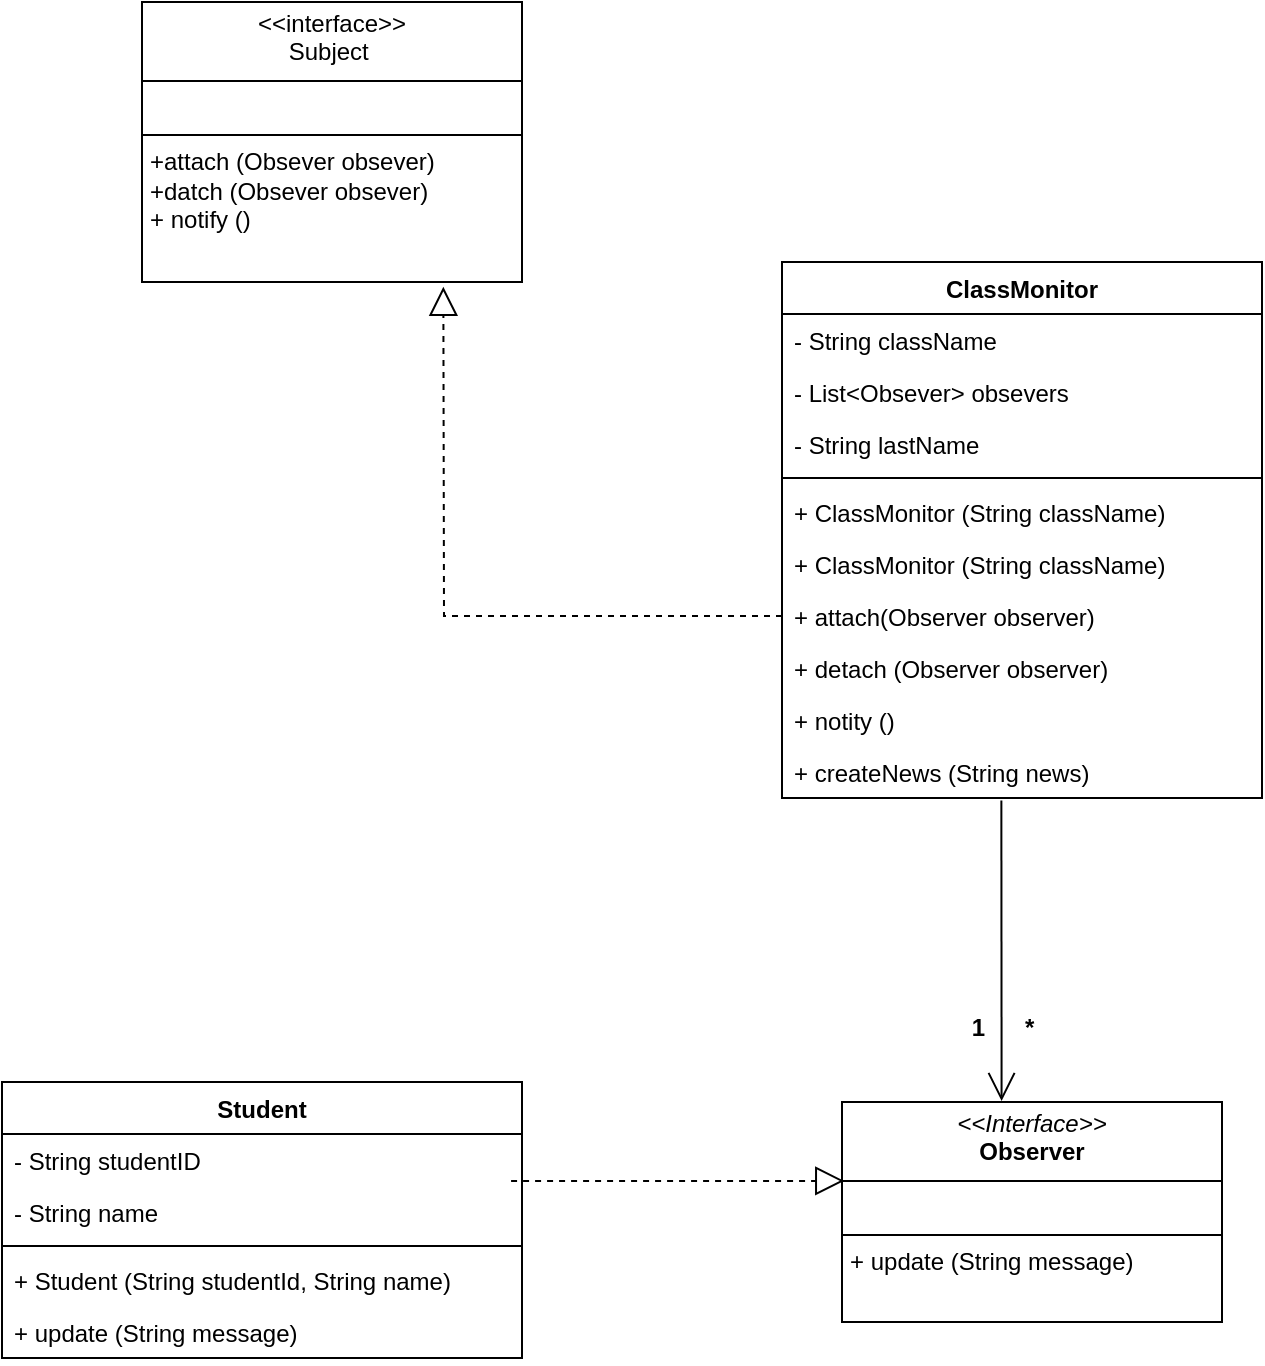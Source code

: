 <mxfile version="26.1.0" pages="2">
  <diagram name="Trang-1" id="jAiU5-6xKCQGjPzLkBoP">
    <mxGraphModel dx="1400" dy="696" grid="1" gridSize="10" guides="1" tooltips="1" connect="1" arrows="1" fold="1" page="1" pageScale="1" pageWidth="827" pageHeight="1169" math="0" shadow="0">
      <root>
        <mxCell id="0" />
        <mxCell id="1" parent="0" />
        <mxCell id="o4Kx6O0lYwjGu9DjUhel-31" value="&lt;p style=&quot;margin:0px;margin-top:4px;text-align:center;&quot;&gt;&amp;lt;&amp;lt;interface&amp;gt;&amp;gt;&lt;/p&gt;&lt;div&gt;&amp;nbsp; &amp;nbsp; &amp;nbsp; &amp;nbsp; &amp;nbsp; &amp;nbsp; &amp;nbsp; &amp;nbsp; &amp;nbsp; &amp;nbsp; &amp;nbsp; Subject&lt;/div&gt;&lt;hr size=&quot;1&quot; style=&quot;border-style:solid;&quot;&gt;&lt;p style=&quot;margin:0px;margin-left:4px;&quot;&gt;&lt;br&gt;&lt;/p&gt;&lt;hr size=&quot;1&quot; style=&quot;border-style:solid;&quot;&gt;&lt;p style=&quot;margin:0px;margin-left:4px;&quot;&gt;+attach (Obsever obsever)&lt;/p&gt;&lt;p style=&quot;margin:0px;margin-left:4px;&quot;&gt;+datch (Obsever obsever)&lt;/p&gt;&lt;p style=&quot;margin:0px;margin-left:4px;&quot;&gt;+ notify ()&lt;/p&gt;&lt;div&gt;&lt;br&gt;&lt;/div&gt;&lt;p style=&quot;margin:0px;margin-left:4px;&quot;&gt;&lt;br&gt;&lt;/p&gt;" style="verticalAlign=top;align=left;overflow=fill;html=1;whiteSpace=wrap;" vertex="1" parent="1">
          <mxGeometry x="90" y="50" width="190" height="140" as="geometry" />
        </mxCell>
        <mxCell id="o4Kx6O0lYwjGu9DjUhel-32" value="ClassMonitor" style="swimlane;fontStyle=1;align=center;verticalAlign=top;childLayout=stackLayout;horizontal=1;startSize=26;horizontalStack=0;resizeParent=1;resizeParentMax=0;resizeLast=0;collapsible=1;marginBottom=0;whiteSpace=wrap;html=1;" vertex="1" parent="1">
          <mxGeometry x="410" y="180" width="240" height="268" as="geometry" />
        </mxCell>
        <mxCell id="o4Kx6O0lYwjGu9DjUhel-33" value="- String className" style="text;strokeColor=none;fillColor=none;align=left;verticalAlign=top;spacingLeft=4;spacingRight=4;overflow=hidden;rotatable=0;points=[[0,0.5],[1,0.5]];portConstraint=eastwest;whiteSpace=wrap;html=1;" vertex="1" parent="o4Kx6O0lYwjGu9DjUhel-32">
          <mxGeometry y="26" width="240" height="26" as="geometry" />
        </mxCell>
        <mxCell id="o4Kx6O0lYwjGu9DjUhel-36" value="- List&amp;lt;Obsever&amp;gt; obsevers" style="text;strokeColor=none;fillColor=none;align=left;verticalAlign=top;spacingLeft=4;spacingRight=4;overflow=hidden;rotatable=0;points=[[0,0.5],[1,0.5]];portConstraint=eastwest;whiteSpace=wrap;html=1;" vertex="1" parent="o4Kx6O0lYwjGu9DjUhel-32">
          <mxGeometry y="52" width="240" height="26" as="geometry" />
        </mxCell>
        <mxCell id="o4Kx6O0lYwjGu9DjUhel-37" value="- String lastName" style="text;strokeColor=none;fillColor=none;align=left;verticalAlign=top;spacingLeft=4;spacingRight=4;overflow=hidden;rotatable=0;points=[[0,0.5],[1,0.5]];portConstraint=eastwest;whiteSpace=wrap;html=1;" vertex="1" parent="o4Kx6O0lYwjGu9DjUhel-32">
          <mxGeometry y="78" width="240" height="26" as="geometry" />
        </mxCell>
        <mxCell id="o4Kx6O0lYwjGu9DjUhel-34" value="" style="line;strokeWidth=1;fillColor=none;align=left;verticalAlign=middle;spacingTop=-1;spacingLeft=3;spacingRight=3;rotatable=0;labelPosition=right;points=[];portConstraint=eastwest;strokeColor=inherit;" vertex="1" parent="o4Kx6O0lYwjGu9DjUhel-32">
          <mxGeometry y="104" width="240" height="8" as="geometry" />
        </mxCell>
        <mxCell id="o4Kx6O0lYwjGu9DjUhel-42" value="+ ClassMonitor (String className)" style="text;strokeColor=none;fillColor=none;align=left;verticalAlign=top;spacingLeft=4;spacingRight=4;overflow=hidden;rotatable=0;points=[[0,0.5],[1,0.5]];portConstraint=eastwest;whiteSpace=wrap;html=1;" vertex="1" parent="o4Kx6O0lYwjGu9DjUhel-32">
          <mxGeometry y="112" width="240" height="26" as="geometry" />
        </mxCell>
        <mxCell id="o4Kx6O0lYwjGu9DjUhel-35" value="+ ClassMonitor (String className)" style="text;strokeColor=none;fillColor=none;align=left;verticalAlign=top;spacingLeft=4;spacingRight=4;overflow=hidden;rotatable=0;points=[[0,0.5],[1,0.5]];portConstraint=eastwest;whiteSpace=wrap;html=1;" vertex="1" parent="o4Kx6O0lYwjGu9DjUhel-32">
          <mxGeometry y="138" width="240" height="26" as="geometry" />
        </mxCell>
        <mxCell id="o4Kx6O0lYwjGu9DjUhel-38" value="+ attach(Observer observer)" style="text;strokeColor=none;fillColor=none;align=left;verticalAlign=top;spacingLeft=4;spacingRight=4;overflow=hidden;rotatable=0;points=[[0,0.5],[1,0.5]];portConstraint=eastwest;whiteSpace=wrap;html=1;" vertex="1" parent="o4Kx6O0lYwjGu9DjUhel-32">
          <mxGeometry y="164" width="240" height="26" as="geometry" />
        </mxCell>
        <mxCell id="o4Kx6O0lYwjGu9DjUhel-39" value="+ detach (Observer observer)" style="text;strokeColor=none;fillColor=none;align=left;verticalAlign=top;spacingLeft=4;spacingRight=4;overflow=hidden;rotatable=0;points=[[0,0.5],[1,0.5]];portConstraint=eastwest;whiteSpace=wrap;html=1;" vertex="1" parent="o4Kx6O0lYwjGu9DjUhel-32">
          <mxGeometry y="190" width="240" height="26" as="geometry" />
        </mxCell>
        <mxCell id="o4Kx6O0lYwjGu9DjUhel-40" value="+ notity ()" style="text;strokeColor=none;fillColor=none;align=left;verticalAlign=top;spacingLeft=4;spacingRight=4;overflow=hidden;rotatable=0;points=[[0,0.5],[1,0.5]];portConstraint=eastwest;whiteSpace=wrap;html=1;" vertex="1" parent="o4Kx6O0lYwjGu9DjUhel-32">
          <mxGeometry y="216" width="240" height="26" as="geometry" />
        </mxCell>
        <mxCell id="o4Kx6O0lYwjGu9DjUhel-41" value="+ createNews (String news)" style="text;strokeColor=none;fillColor=none;align=left;verticalAlign=top;spacingLeft=4;spacingRight=4;overflow=hidden;rotatable=0;points=[[0,0.5],[1,0.5]];portConstraint=eastwest;whiteSpace=wrap;html=1;" vertex="1" parent="o4Kx6O0lYwjGu9DjUhel-32">
          <mxGeometry y="242" width="240" height="26" as="geometry" />
        </mxCell>
        <mxCell id="o4Kx6O0lYwjGu9DjUhel-46" value="" style="endArrow=block;dashed=1;endFill=0;endSize=12;html=1;rounded=0;entryX=0.793;entryY=1.017;entryDx=0;entryDy=0;entryPerimeter=0;exitX=0;exitY=0.5;exitDx=0;exitDy=0;" edge="1" parent="1" source="o4Kx6O0lYwjGu9DjUhel-38" target="o4Kx6O0lYwjGu9DjUhel-31">
          <mxGeometry width="160" relative="1" as="geometry">
            <mxPoint x="290" y="370" as="sourcePoint" />
            <mxPoint x="450" y="370" as="targetPoint" />
            <Array as="points">
              <mxPoint x="241" y="357" />
            </Array>
          </mxGeometry>
        </mxCell>
        <mxCell id="o4Kx6O0lYwjGu9DjUhel-47" value="&lt;p style=&quot;margin:0px;margin-top:4px;text-align:center;&quot;&gt;&lt;i&gt;&amp;lt;&amp;lt;Interface&amp;gt;&amp;gt;&lt;/i&gt;&lt;br&gt;&lt;b&gt;Observer&lt;/b&gt;&lt;/p&gt;&lt;hr size=&quot;1&quot; style=&quot;border-style:solid;&quot;&gt;&lt;p style=&quot;margin:0px;margin-left:4px;&quot;&gt;&lt;br&gt;&lt;/p&gt;&lt;hr size=&quot;1&quot; style=&quot;border-style:solid;&quot;&gt;&lt;p style=&quot;margin:0px;margin-left:4px;&quot;&gt;+ update (String message)&lt;br&gt;&lt;/p&gt;" style="verticalAlign=top;align=left;overflow=fill;html=1;whiteSpace=wrap;" vertex="1" parent="1">
          <mxGeometry x="440" y="600" width="190" height="110" as="geometry" />
        </mxCell>
        <mxCell id="o4Kx6O0lYwjGu9DjUhel-48" value="" style="endArrow=open;endFill=1;endSize=12;html=1;rounded=0;entryX=0.42;entryY=-0.004;entryDx=0;entryDy=0;entryPerimeter=0;exitX=0.457;exitY=1.046;exitDx=0;exitDy=0;exitPerimeter=0;" edge="1" parent="1" source="o4Kx6O0lYwjGu9DjUhel-41" target="o4Kx6O0lYwjGu9DjUhel-47">
          <mxGeometry width="160" relative="1" as="geometry">
            <mxPoint x="350" y="570" as="sourcePoint" />
            <mxPoint x="510" y="570" as="targetPoint" />
          </mxGeometry>
        </mxCell>
        <mxCell id="o4Kx6O0lYwjGu9DjUhel-49" value="1&amp;nbsp; &amp;nbsp; &amp;nbsp; *" style="text;align=center;fontStyle=1;verticalAlign=middle;spacingLeft=3;spacingRight=3;strokeColor=none;rotatable=0;points=[[0,0.5],[1,0.5]];portConstraint=eastwest;html=1;" vertex="1" parent="1">
          <mxGeometry x="480" y="550" width="80" height="26" as="geometry" />
        </mxCell>
        <mxCell id="o4Kx6O0lYwjGu9DjUhel-50" value="Student" style="swimlane;fontStyle=1;align=center;verticalAlign=top;childLayout=stackLayout;horizontal=1;startSize=26;horizontalStack=0;resizeParent=1;resizeParentMax=0;resizeLast=0;collapsible=1;marginBottom=0;whiteSpace=wrap;html=1;" vertex="1" parent="1">
          <mxGeometry x="20" y="590" width="260" height="138" as="geometry" />
        </mxCell>
        <mxCell id="o4Kx6O0lYwjGu9DjUhel-51" value="- String studentID" style="text;strokeColor=none;fillColor=none;align=left;verticalAlign=top;spacingLeft=4;spacingRight=4;overflow=hidden;rotatable=0;points=[[0,0.5],[1,0.5]];portConstraint=eastwest;whiteSpace=wrap;html=1;" vertex="1" parent="o4Kx6O0lYwjGu9DjUhel-50">
          <mxGeometry y="26" width="260" height="26" as="geometry" />
        </mxCell>
        <mxCell id="o4Kx6O0lYwjGu9DjUhel-54" value="- String name" style="text;strokeColor=none;fillColor=none;align=left;verticalAlign=top;spacingLeft=4;spacingRight=4;overflow=hidden;rotatable=0;points=[[0,0.5],[1,0.5]];portConstraint=eastwest;whiteSpace=wrap;html=1;" vertex="1" parent="o4Kx6O0lYwjGu9DjUhel-50">
          <mxGeometry y="52" width="260" height="26" as="geometry" />
        </mxCell>
        <mxCell id="o4Kx6O0lYwjGu9DjUhel-52" value="" style="line;strokeWidth=1;fillColor=none;align=left;verticalAlign=middle;spacingTop=-1;spacingLeft=3;spacingRight=3;rotatable=0;labelPosition=right;points=[];portConstraint=eastwest;strokeColor=inherit;" vertex="1" parent="o4Kx6O0lYwjGu9DjUhel-50">
          <mxGeometry y="78" width="260" height="8" as="geometry" />
        </mxCell>
        <mxCell id="o4Kx6O0lYwjGu9DjUhel-53" value="+ Student (String studentId, String name)&amp;nbsp;" style="text;strokeColor=none;fillColor=none;align=left;verticalAlign=top;spacingLeft=4;spacingRight=4;overflow=hidden;rotatable=0;points=[[0,0.5],[1,0.5]];portConstraint=eastwest;whiteSpace=wrap;html=1;" vertex="1" parent="o4Kx6O0lYwjGu9DjUhel-50">
          <mxGeometry y="86" width="260" height="26" as="geometry" />
        </mxCell>
        <mxCell id="o4Kx6O0lYwjGu9DjUhel-55" value="+ update (String message)" style="text;strokeColor=none;fillColor=none;align=left;verticalAlign=top;spacingLeft=4;spacingRight=4;overflow=hidden;rotatable=0;points=[[0,0.5],[1,0.5]];portConstraint=eastwest;whiteSpace=wrap;html=1;" vertex="1" parent="o4Kx6O0lYwjGu9DjUhel-50">
          <mxGeometry y="112" width="260" height="26" as="geometry" />
        </mxCell>
        <mxCell id="o4Kx6O0lYwjGu9DjUhel-56" value="" style="endArrow=block;dashed=1;endFill=0;endSize=12;html=1;rounded=0;exitX=0.979;exitY=0.903;exitDx=0;exitDy=0;exitPerimeter=0;entryX=0.006;entryY=0.359;entryDx=0;entryDy=0;entryPerimeter=0;" edge="1" parent="1" source="o4Kx6O0lYwjGu9DjUhel-51" target="o4Kx6O0lYwjGu9DjUhel-47">
          <mxGeometry width="160" relative="1" as="geometry">
            <mxPoint x="430.02" y="760" as="sourcePoint" />
            <mxPoint x="430" y="650" as="targetPoint" />
          </mxGeometry>
        </mxCell>
      </root>
    </mxGraphModel>
  </diagram>
  <diagram id="WZLxDZchwqfFw2O-91L4" name="Trang-2">
    <mxGraphModel dx="380" dy="514" grid="1" gridSize="10" guides="1" tooltips="1" connect="1" arrows="1" fold="1" page="1" pageScale="1" pageWidth="827" pageHeight="1169" math="0" shadow="0">
      <root>
        <mxCell id="0" />
        <mxCell id="1" parent="0" />
        <mxCell id="vWTuCPtiK_Fweu5lUkRY-1" value="&lt;p style=&quot;margin:0px;margin-top:4px;text-align:center;&quot;&gt;&lt;i&gt;&amp;lt;&amp;lt;Interface&amp;gt;&amp;gt;&lt;/i&gt;&lt;br&gt;SaleCpmponent&lt;/p&gt;&lt;hr size=&quot;1&quot; style=&quot;border-style:solid;&quot;&gt;&lt;p style=&quot;margin:0px;margin-left:4px;&quot;&gt;&lt;br&gt;&lt;/p&gt;&lt;hr size=&quot;1&quot; style=&quot;border-style:solid;&quot;&gt;&lt;p style=&quot;margin:0px;margin-left:4px;&quot;&gt;+ getPrice () :double&lt;br&gt;&lt;/p&gt;&lt;p style=&quot;margin:0px;margin-left:4px;&quot;&gt;+ getName () :double&lt;/p&gt;" style="verticalAlign=top;align=left;overflow=fill;html=1;whiteSpace=wrap;" vertex="1" parent="1">
          <mxGeometry x="110" y="100" width="190" height="120" as="geometry" />
        </mxCell>
        <mxCell id="vWTuCPtiK_Fweu5lUkRY-6" value="&lt;span style=&quot;font-weight: 400;&quot;&gt;CoffeeShop&lt;/span&gt;" style="swimlane;fontStyle=1;align=center;verticalAlign=top;childLayout=stackLayout;horizontal=1;startSize=26;horizontalStack=0;resizeParent=1;resizeParentMax=0;resizeLast=0;collapsible=1;marginBottom=0;whiteSpace=wrap;html=1;" vertex="1" parent="1">
          <mxGeometry x="450" y="130" width="200" height="216" as="geometry" />
        </mxCell>
        <mxCell id="vWTuCPtiK_Fweu5lUkRY-3" value="- String name" style="text;strokeColor=none;fillColor=none;align=left;verticalAlign=top;spacingLeft=4;spacingRight=4;overflow=hidden;rotatable=0;points=[[0,0.5],[1,0.5]];portConstraint=eastwest;whiteSpace=wrap;html=1;" vertex="1" parent="vWTuCPtiK_Fweu5lUkRY-6">
          <mxGeometry y="26" width="200" height="26" as="geometry" />
        </mxCell>
        <mxCell id="vWTuCPtiK_Fweu5lUkRY-4" value="- List &amp;lt;table&amp;gt; tables" style="text;strokeColor=none;fillColor=none;align=left;verticalAlign=top;spacingLeft=4;spacingRight=4;overflow=hidden;rotatable=0;points=[[0,0.5],[1,0.5]];portConstraint=eastwest;whiteSpace=wrap;html=1;" vertex="1" parent="vWTuCPtiK_Fweu5lUkRY-6">
          <mxGeometry y="52" width="200" height="26" as="geometry" />
        </mxCell>
        <mxCell id="vWTuCPtiK_Fweu5lUkRY-8" value="" style="line;strokeWidth=1;fillColor=none;align=left;verticalAlign=middle;spacingTop=-1;spacingLeft=3;spacingRight=3;rotatable=0;labelPosition=right;points=[];portConstraint=eastwest;strokeColor=inherit;" vertex="1" parent="vWTuCPtiK_Fweu5lUkRY-6">
          <mxGeometry y="78" width="200" height="8" as="geometry" />
        </mxCell>
        <mxCell id="vWTuCPtiK_Fweu5lUkRY-9" value="+ CoffeeShop (String name)" style="text;strokeColor=none;fillColor=none;align=left;verticalAlign=top;spacingLeft=4;spacingRight=4;overflow=hidden;rotatable=0;points=[[0,0.5],[1,0.5]];portConstraint=eastwest;whiteSpace=wrap;html=1;" vertex="1" parent="vWTuCPtiK_Fweu5lUkRY-6">
          <mxGeometry y="86" width="200" height="26" as="geometry" />
        </mxCell>
        <mxCell id="vWTuCPtiK_Fweu5lUkRY-10" value="+addTable (Table table)" style="text;strokeColor=none;fillColor=none;align=left;verticalAlign=top;spacingLeft=4;spacingRight=4;overflow=hidden;rotatable=0;points=[[0,0.5],[1,0.5]];portConstraint=eastwest;whiteSpace=wrap;html=1;" vertex="1" parent="vWTuCPtiK_Fweu5lUkRY-6">
          <mxGeometry y="112" width="200" height="26" as="geometry" />
        </mxCell>
        <mxCell id="vWTuCPtiK_Fweu5lUkRY-11" value="+ removeTable (Table table)" style="text;strokeColor=none;fillColor=none;align=left;verticalAlign=top;spacingLeft=4;spacingRight=4;overflow=hidden;rotatable=0;points=[[0,0.5],[1,0.5]];portConstraint=eastwest;whiteSpace=wrap;html=1;" vertex="1" parent="vWTuCPtiK_Fweu5lUkRY-6">
          <mxGeometry y="138" width="200" height="26" as="geometry" />
        </mxCell>
        <mxCell id="vWTuCPtiK_Fweu5lUkRY-12" value="+ getTotalRevenue () : double" style="text;strokeColor=none;fillColor=none;align=left;verticalAlign=top;spacingLeft=4;spacingRight=4;overflow=hidden;rotatable=0;points=[[0,0.5],[1,0.5]];portConstraint=eastwest;whiteSpace=wrap;html=1;" vertex="1" parent="vWTuCPtiK_Fweu5lUkRY-6">
          <mxGeometry y="164" width="200" height="26" as="geometry" />
        </mxCell>
        <mxCell id="vWTuCPtiK_Fweu5lUkRY-13" value="+ getTable () :List &amp;lt;Table&amp;gt;" style="text;strokeColor=none;fillColor=none;align=left;verticalAlign=top;spacingLeft=4;spacingRight=4;overflow=hidden;rotatable=0;points=[[0,0.5],[1,0.5]];portConstraint=eastwest;whiteSpace=wrap;html=1;" vertex="1" parent="vWTuCPtiK_Fweu5lUkRY-6">
          <mxGeometry y="190" width="200" height="26" as="geometry" />
        </mxCell>
        <mxCell id="vWTuCPtiK_Fweu5lUkRY-14" value="Table" style="swimlane;fontStyle=1;align=center;verticalAlign=top;childLayout=stackLayout;horizontal=1;startSize=26;horizontalStack=0;resizeParent=1;resizeParentMax=0;resizeLast=0;collapsible=1;marginBottom=0;whiteSpace=wrap;html=1;" vertex="1" parent="1">
          <mxGeometry x="414" y="470" width="220" height="242" as="geometry" />
        </mxCell>
        <mxCell id="vWTuCPtiK_Fweu5lUkRY-15" value="- String tableNumber" style="text;strokeColor=none;fillColor=none;align=left;verticalAlign=top;spacingLeft=4;spacingRight=4;overflow=hidden;rotatable=0;points=[[0,0.5],[1,0.5]];portConstraint=eastwest;whiteSpace=wrap;html=1;" vertex="1" parent="vWTuCPtiK_Fweu5lUkRY-14">
          <mxGeometry y="26" width="220" height="26" as="geometry" />
        </mxCell>
        <mxCell id="vWTuCPtiK_Fweu5lUkRY-18" value="- List &amp;lt;SaleComponent&amp;gt; items" style="text;strokeColor=none;fillColor=none;align=left;verticalAlign=top;spacingLeft=4;spacingRight=4;overflow=hidden;rotatable=0;points=[[0,0.5],[1,0.5]];portConstraint=eastwest;whiteSpace=wrap;html=1;" vertex="1" parent="vWTuCPtiK_Fweu5lUkRY-14">
          <mxGeometry y="52" width="220" height="26" as="geometry" />
        </mxCell>
        <mxCell id="vWTuCPtiK_Fweu5lUkRY-16" value="" style="line;strokeWidth=1;fillColor=none;align=left;verticalAlign=middle;spacingTop=-1;spacingLeft=3;spacingRight=3;rotatable=0;labelPosition=right;points=[];portConstraint=eastwest;strokeColor=inherit;" vertex="1" parent="vWTuCPtiK_Fweu5lUkRY-14">
          <mxGeometry y="78" width="220" height="8" as="geometry" />
        </mxCell>
        <mxCell id="vWTuCPtiK_Fweu5lUkRY-19" value="+ Table (String tableNumber)" style="text;strokeColor=none;fillColor=none;align=left;verticalAlign=top;spacingLeft=4;spacingRight=4;overflow=hidden;rotatable=0;points=[[0,0.5],[1,0.5]];portConstraint=eastwest;whiteSpace=wrap;html=1;" vertex="1" parent="vWTuCPtiK_Fweu5lUkRY-14">
          <mxGeometry y="86" width="220" height="26" as="geometry" />
        </mxCell>
        <mxCell id="vWTuCPtiK_Fweu5lUkRY-17" value="+ addItem (SaleComponent item )" style="text;strokeColor=none;fillColor=none;align=left;verticalAlign=top;spacingLeft=4;spacingRight=4;overflow=hidden;rotatable=0;points=[[0,0.5],[1,0.5]];portConstraint=eastwest;whiteSpace=wrap;html=1;" vertex="1" parent="vWTuCPtiK_Fweu5lUkRY-14">
          <mxGeometry y="112" width="220" height="26" as="geometry" />
        </mxCell>
        <mxCell id="vWTuCPtiK_Fweu5lUkRY-20" value="+ removeItem (SaleComponent item)" style="text;strokeColor=none;fillColor=none;align=left;verticalAlign=top;spacingLeft=4;spacingRight=4;overflow=hidden;rotatable=0;points=[[0,0.5],[1,0.5]];portConstraint=eastwest;whiteSpace=wrap;html=1;" vertex="1" parent="vWTuCPtiK_Fweu5lUkRY-14">
          <mxGeometry y="138" width="220" height="26" as="geometry" />
        </mxCell>
        <mxCell id="vWTuCPtiK_Fweu5lUkRY-21" value="+ getPrice () :double" style="text;strokeColor=none;fillColor=none;align=left;verticalAlign=top;spacingLeft=4;spacingRight=4;overflow=hidden;rotatable=0;points=[[0,0.5],[1,0.5]];portConstraint=eastwest;whiteSpace=wrap;html=1;" vertex="1" parent="vWTuCPtiK_Fweu5lUkRY-14">
          <mxGeometry y="164" width="220" height="26" as="geometry" />
        </mxCell>
        <mxCell id="vWTuCPtiK_Fweu5lUkRY-22" value="+ getName :String" style="text;strokeColor=none;fillColor=none;align=left;verticalAlign=top;spacingLeft=4;spacingRight=4;overflow=hidden;rotatable=0;points=[[0,0.5],[1,0.5]];portConstraint=eastwest;whiteSpace=wrap;html=1;" vertex="1" parent="vWTuCPtiK_Fweu5lUkRY-14">
          <mxGeometry y="190" width="220" height="26" as="geometry" />
        </mxCell>
        <mxCell id="vWTuCPtiK_Fweu5lUkRY-23" value="+ getItems&amp;nbsp; () : List&amp;lt;SaleComponent&amp;gt;" style="text;strokeColor=none;fillColor=none;align=left;verticalAlign=top;spacingLeft=4;spacingRight=4;overflow=hidden;rotatable=0;points=[[0,0.5],[1,0.5]];portConstraint=eastwest;whiteSpace=wrap;html=1;" vertex="1" parent="vWTuCPtiK_Fweu5lUkRY-14">
          <mxGeometry y="216" width="220" height="26" as="geometry" />
        </mxCell>
        <mxCell id="vWTuCPtiK_Fweu5lUkRY-24" value="Product" style="swimlane;fontStyle=1;align=center;verticalAlign=top;childLayout=stackLayout;horizontal=1;startSize=26;horizontalStack=0;resizeParent=1;resizeParentMax=0;resizeLast=0;collapsible=1;marginBottom=0;whiteSpace=wrap;html=1;" vertex="1" parent="1">
          <mxGeometry x="95" y="509" width="220" height="164" as="geometry" />
        </mxCell>
        <mxCell id="vWTuCPtiK_Fweu5lUkRY-28" value="-double price" style="text;strokeColor=none;fillColor=none;align=left;verticalAlign=top;spacingLeft=4;spacingRight=4;overflow=hidden;rotatable=0;points=[[0,0.5],[1,0.5]];portConstraint=eastwest;whiteSpace=wrap;html=1;" vertex="1" parent="vWTuCPtiK_Fweu5lUkRY-24">
          <mxGeometry y="26" width="220" height="26" as="geometry" />
        </mxCell>
        <mxCell id="vWTuCPtiK_Fweu5lUkRY-25" value="- String name" style="text;strokeColor=none;fillColor=none;align=left;verticalAlign=top;spacingLeft=4;spacingRight=4;overflow=hidden;rotatable=0;points=[[0,0.5],[1,0.5]];portConstraint=eastwest;whiteSpace=wrap;html=1;" vertex="1" parent="vWTuCPtiK_Fweu5lUkRY-24">
          <mxGeometry y="52" width="220" height="26" as="geometry" />
        </mxCell>
        <mxCell id="vWTuCPtiK_Fweu5lUkRY-26" value="" style="line;strokeWidth=1;fillColor=none;align=left;verticalAlign=middle;spacingTop=-1;spacingLeft=3;spacingRight=3;rotatable=0;labelPosition=right;points=[];portConstraint=eastwest;strokeColor=inherit;" vertex="1" parent="vWTuCPtiK_Fweu5lUkRY-24">
          <mxGeometry y="78" width="220" height="8" as="geometry" />
        </mxCell>
        <mxCell id="vWTuCPtiK_Fweu5lUkRY-27" value="+ Product (String name, double price)" style="text;strokeColor=none;fillColor=none;align=left;verticalAlign=top;spacingLeft=4;spacingRight=4;overflow=hidden;rotatable=0;points=[[0,0.5],[1,0.5]];portConstraint=eastwest;whiteSpace=wrap;html=1;" vertex="1" parent="vWTuCPtiK_Fweu5lUkRY-24">
          <mxGeometry y="86" width="220" height="26" as="geometry" />
        </mxCell>
        <mxCell id="vWTuCPtiK_Fweu5lUkRY-29" value="+ getPrice (): double" style="text;strokeColor=none;fillColor=none;align=left;verticalAlign=top;spacingLeft=4;spacingRight=4;overflow=hidden;rotatable=0;points=[[0,0.5],[1,0.5]];portConstraint=eastwest;whiteSpace=wrap;html=1;" vertex="1" parent="vWTuCPtiK_Fweu5lUkRY-24">
          <mxGeometry y="112" width="220" height="26" as="geometry" />
        </mxCell>
        <mxCell id="vWTuCPtiK_Fweu5lUkRY-30" value="+ getName () :String" style="text;strokeColor=none;fillColor=none;align=left;verticalAlign=top;spacingLeft=4;spacingRight=4;overflow=hidden;rotatable=0;points=[[0,0.5],[1,0.5]];portConstraint=eastwest;whiteSpace=wrap;html=1;" vertex="1" parent="vWTuCPtiK_Fweu5lUkRY-24">
          <mxGeometry y="138" width="220" height="26" as="geometry" />
        </mxCell>
        <mxCell id="vWTuCPtiK_Fweu5lUkRY-31" value="" style="endArrow=block;dashed=1;endFill=0;endSize=12;html=1;rounded=0;entryX=0.5;entryY=1;entryDx=0;entryDy=0;exitX=0.47;exitY=-0.009;exitDx=0;exitDy=0;exitPerimeter=0;" edge="1" parent="1" source="vWTuCPtiK_Fweu5lUkRY-24" target="vWTuCPtiK_Fweu5lUkRY-1">
          <mxGeometry width="160" relative="1" as="geometry">
            <mxPoint x="200" y="370" as="sourcePoint" />
            <mxPoint x="360" y="370" as="targetPoint" />
          </mxGeometry>
        </mxCell>
        <mxCell id="vWTuCPtiK_Fweu5lUkRY-32" value="" style="endArrow=block;dashed=1;endFill=0;endSize=12;html=1;rounded=0;entryX=0.684;entryY=1.003;entryDx=0;entryDy=0;entryPerimeter=0;" edge="1" parent="1" target="vWTuCPtiK_Fweu5lUkRY-1">
          <mxGeometry width="160" relative="1" as="geometry">
            <mxPoint x="410" y="480" as="sourcePoint" />
            <mxPoint x="360" y="370" as="targetPoint" />
          </mxGeometry>
        </mxCell>
        <mxCell id="vWTuCPtiK_Fweu5lUkRY-33" value="" style="endArrow=diamondThin;endFill=0;endSize=24;html=1;rounded=0;exitX=1.013;exitY=0.85;exitDx=0;exitDy=0;exitPerimeter=0;" edge="1" parent="1" source="vWTuCPtiK_Fweu5lUkRY-1">
          <mxGeometry width="160" relative="1" as="geometry">
            <mxPoint x="280" y="470" as="sourcePoint" />
            <mxPoint x="440" y="470" as="targetPoint" />
          </mxGeometry>
        </mxCell>
        <mxCell id="vWTuCPtiK_Fweu5lUkRY-34" value="" style="endArrow=diamondThin;endFill=0;endSize=24;html=1;rounded=0;entryX=0.086;entryY=1;entryDx=0;entryDy=0;entryPerimeter=0;exitX=0.25;exitY=0;exitDx=0;exitDy=0;" edge="1" parent="1" source="vWTuCPtiK_Fweu5lUkRY-14" target="vWTuCPtiK_Fweu5lUkRY-13">
          <mxGeometry width="160" relative="1" as="geometry">
            <mxPoint x="470" y="460" as="sourcePoint" />
            <mxPoint x="360" y="370" as="targetPoint" />
          </mxGeometry>
        </mxCell>
      </root>
    </mxGraphModel>
  </diagram>
</mxfile>
